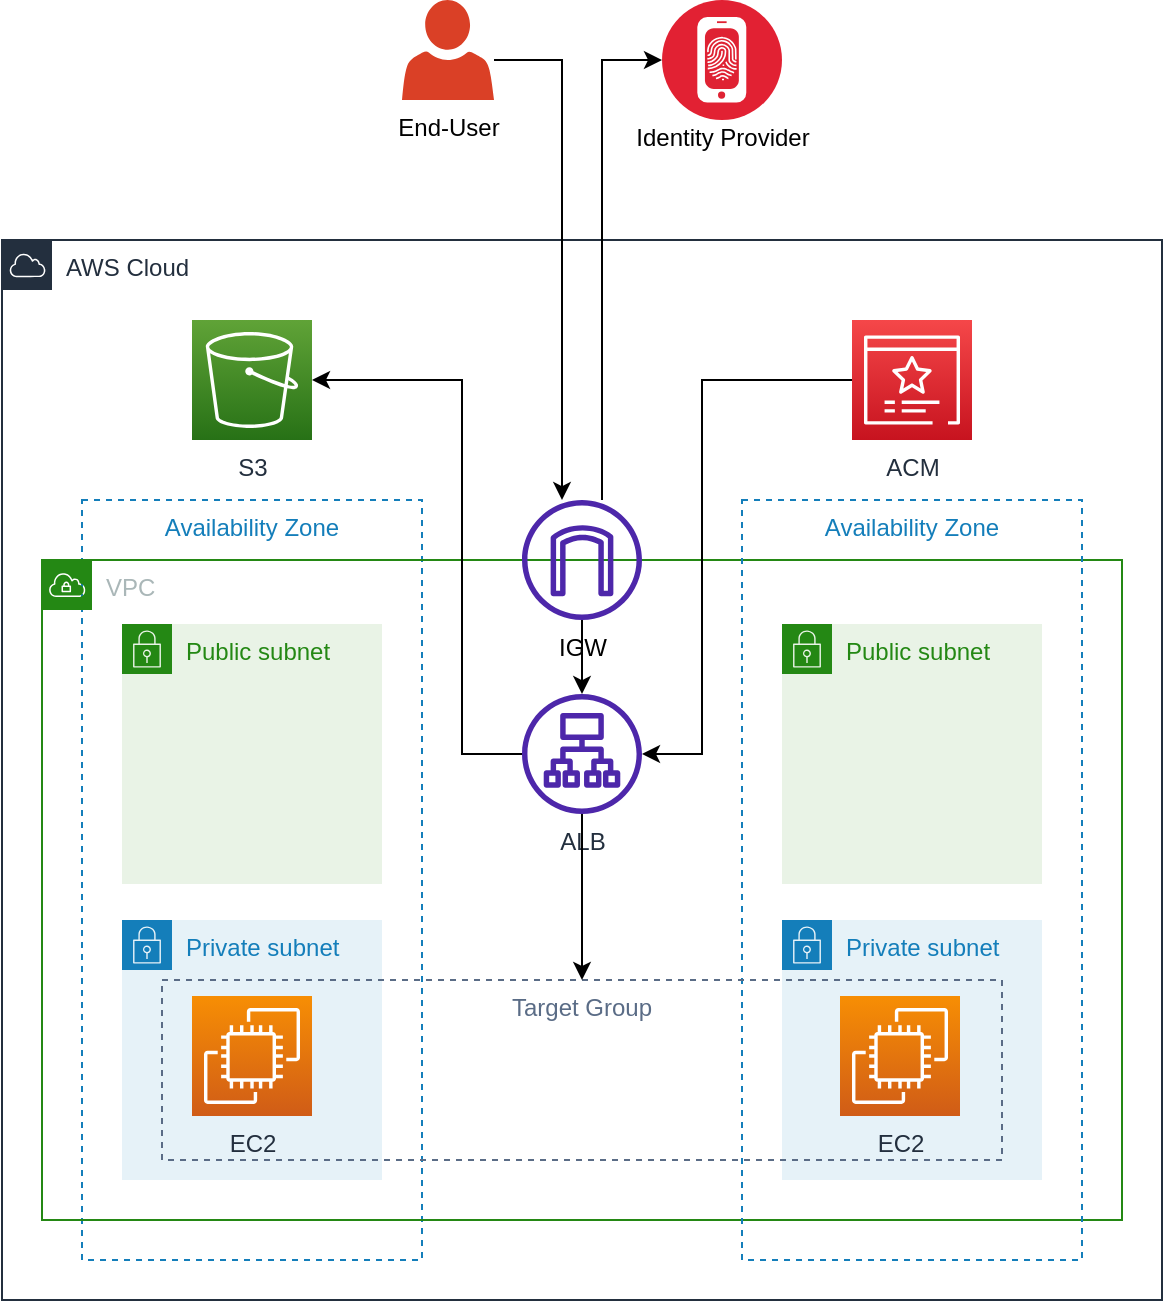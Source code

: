 <mxfile>
    <diagram id="2pyYL34U28f_UCvVQH4k" name="Seite-1">
        <mxGraphModel dx="-3338" dy="1244" grid="1" gridSize="10" guides="1" tooltips="1" connect="1" arrows="1" fold="1" page="1" pageScale="1" pageWidth="1169" pageHeight="827" math="0" shadow="0">
            <root>
                <mxCell id="0"/>
                <mxCell id="1" parent="0"/>
                <mxCell id="lRmxtw9xwGhiraFbsYv7-60" value="Private subnet" style="points=[[0,0],[0.25,0],[0.5,0],[0.75,0],[1,0],[1,0.25],[1,0.5],[1,0.75],[1,1],[0.75,1],[0.5,1],[0.25,1],[0,1],[0,0.75],[0,0.5],[0,0.25]];outlineConnect=0;gradientColor=none;html=1;whiteSpace=wrap;fontSize=12;fontStyle=0;container=1;pointerEvents=0;collapsible=0;recursiveResize=0;shape=mxgraph.aws4.group;grIcon=mxgraph.aws4.group_security_group;grStroke=0;strokeColor=#147EBA;fillColor=#E6F2F8;verticalAlign=top;align=left;spacingLeft=30;fontColor=#147EBA;dashed=0;" parent="1" vertex="1">
                    <mxGeometry x="3910" y="-280" width="130" height="130" as="geometry"/>
                </mxCell>
                <mxCell id="lRmxtw9xwGhiraFbsYv7-62" value="Availability Zone" style="fillColor=none;strokeColor=#147EBA;dashed=1;verticalAlign=top;fontStyle=0;fontColor=#147EBA;" parent="1" vertex="1">
                    <mxGeometry x="3890" y="-490" width="170" height="380" as="geometry"/>
                </mxCell>
                <mxCell id="lRmxtw9xwGhiraFbsYv7-64" value="EC2" style="sketch=0;points=[[0,0,0],[0.25,0,0],[0.5,0,0],[0.75,0,0],[1,0,0],[0,1,0],[0.25,1,0],[0.5,1,0],[0.75,1,0],[1,1,0],[0,0.25,0],[0,0.5,0],[0,0.75,0],[1,0.25,0],[1,0.5,0],[1,0.75,0]];outlineConnect=0;fontColor=#232F3E;gradientColor=#F78E04;gradientDirection=north;fillColor=#D05C17;strokeColor=#ffffff;dashed=0;verticalLabelPosition=bottom;verticalAlign=top;align=center;html=1;fontSize=12;fontStyle=0;aspect=fixed;shape=mxgraph.aws4.resourceIcon;resIcon=mxgraph.aws4.ec2;" parent="1" vertex="1">
                    <mxGeometry x="3945" y="-242" width="60" height="60" as="geometry"/>
                </mxCell>
                <mxCell id="lRmxtw9xwGhiraFbsYv7-72" value="VPC" style="points=[[0,0],[0.25,0],[0.5,0],[0.75,0],[1,0],[1,0.25],[1,0.5],[1,0.75],[1,1],[0.75,1],[0.5,1],[0.25,1],[0,1],[0,0.75],[0,0.5],[0,0.25]];outlineConnect=0;gradientColor=none;html=1;whiteSpace=wrap;fontSize=12;fontStyle=0;container=1;pointerEvents=0;collapsible=0;recursiveResize=0;shape=mxgraph.aws4.group;grIcon=mxgraph.aws4.group_vpc;strokeColor=#248814;fillColor=none;verticalAlign=top;align=left;spacingLeft=30;fontColor=#AAB7B8;dashed=0;" parent="1" vertex="1">
                    <mxGeometry x="3870" y="-460" width="540" height="330" as="geometry"/>
                </mxCell>
                <mxCell id="lRmxtw9xwGhiraFbsYv7-73" value="IGW" style="sketch=0;outlineConnect=0;gradientColor=none;fillColor=#4D27AA;strokeColor=none;dashed=0;verticalLabelPosition=bottom;verticalAlign=top;align=center;html=1;aspect=fixed;pointerEvents=1;shape=mxgraph.aws4.internet_gateway;shadow=0;" parent="lRmxtw9xwGhiraFbsYv7-72" vertex="1">
                    <mxGeometry x="240" y="-30" width="60" height="60" as="geometry"/>
                </mxCell>
                <mxCell id="lRmxtw9xwGhiraFbsYv7-75" value="AWS Cloud" style="points=[[0,0],[0.25,0],[0.5,0],[0.75,0],[1,0],[1,0.25],[1,0.5],[1,0.75],[1,1],[0.75,1],[0.5,1],[0.25,1],[0,1],[0,0.75],[0,0.5],[0,0.25]];outlineConnect=0;gradientColor=none;html=1;whiteSpace=wrap;fontSize=12;fontStyle=0;container=1;pointerEvents=0;collapsible=0;recursiveResize=0;shape=mxgraph.aws4.group;grIcon=mxgraph.aws4.group_aws_cloud;strokeColor=#232F3E;fillColor=none;verticalAlign=top;align=left;spacingLeft=30;fontColor=#232F3E;dashed=0;shadow=0;sketch=0;" parent="1" vertex="1">
                    <mxGeometry x="3850" y="-620" width="580" height="530" as="geometry"/>
                </mxCell>
                <mxCell id="lRmxtw9xwGhiraFbsYv7-63" value="Availability Zone" style="fillColor=none;strokeColor=#147EBA;dashed=1;verticalAlign=top;fontStyle=0;fontColor=#147EBA;" parent="lRmxtw9xwGhiraFbsYv7-75" vertex="1">
                    <mxGeometry x="370" y="130" width="170" height="380" as="geometry"/>
                </mxCell>
                <mxCell id="lRmxtw9xwGhiraFbsYv7-65" value="ALB" style="sketch=0;outlineConnect=0;fontColor=#232F3E;gradientColor=none;fillColor=#4D27AA;strokeColor=none;dashed=0;verticalLabelPosition=bottom;verticalAlign=top;align=center;html=1;fontSize=12;fontStyle=0;aspect=fixed;pointerEvents=1;shape=mxgraph.aws4.application_load_balancer;" parent="lRmxtw9xwGhiraFbsYv7-75" vertex="1">
                    <mxGeometry x="260" y="227" width="60" height="60" as="geometry"/>
                </mxCell>
                <mxCell id="Nim2ooXp-eyVJxYVRgSN-13" style="edgeStyle=orthogonalEdgeStyle;rounded=0;orthogonalLoop=1;jettySize=auto;html=1;" parent="lRmxtw9xwGhiraFbsYv7-75" source="Nim2ooXp-eyVJxYVRgSN-1" target="lRmxtw9xwGhiraFbsYv7-65" edge="1">
                    <mxGeometry relative="1" as="geometry">
                        <Array as="points">
                            <mxPoint x="350" y="70"/>
                            <mxPoint x="350" y="257"/>
                        </Array>
                    </mxGeometry>
                </mxCell>
                <mxCell id="Nim2ooXp-eyVJxYVRgSN-1" value="ACM" style="sketch=0;points=[[0,0,0],[0.25,0,0],[0.5,0,0],[0.75,0,0],[1,0,0],[0,1,0],[0.25,1,0],[0.5,1,0],[0.75,1,0],[1,1,0],[0,0.25,0],[0,0.5,0],[0,0.75,0],[1,0.25,0],[1,0.5,0],[1,0.75,0]];outlineConnect=0;fontColor=#232F3E;gradientColor=#F54749;gradientDirection=north;fillColor=#C7131F;strokeColor=#ffffff;dashed=0;verticalLabelPosition=bottom;verticalAlign=top;align=center;html=1;fontSize=12;fontStyle=0;aspect=fixed;shape=mxgraph.aws4.resourceIcon;resIcon=mxgraph.aws4.certificate_manager_3;labelPosition=center;" parent="lRmxtw9xwGhiraFbsYv7-75" vertex="1">
                    <mxGeometry x="425" y="40" width="60" height="60" as="geometry"/>
                </mxCell>
                <mxCell id="Nim2ooXp-eyVJxYVRgSN-10" value="S3" style="sketch=0;points=[[0,0,0],[0.25,0,0],[0.5,0,0],[0.75,0,0],[1,0,0],[0,1,0],[0.25,1,0],[0.5,1,0],[0.75,1,0],[1,1,0],[0,0.25,0],[0,0.5,0],[0,0.75,0],[1,0.25,0],[1,0.5,0],[1,0.75,0]];outlineConnect=0;fontColor=#232F3E;gradientColor=#60A337;gradientDirection=north;fillColor=#277116;strokeColor=#ffffff;dashed=0;verticalLabelPosition=bottom;verticalAlign=top;align=center;html=1;fontSize=12;fontStyle=0;aspect=fixed;shape=mxgraph.aws4.resourceIcon;resIcon=mxgraph.aws4.s3;labelPosition=center;" parent="lRmxtw9xwGhiraFbsYv7-75" vertex="1">
                    <mxGeometry x="95" y="40" width="60" height="60" as="geometry"/>
                </mxCell>
                <mxCell id="Nim2ooXp-eyVJxYVRgSN-12" style="edgeStyle=orthogonalEdgeStyle;rounded=0;orthogonalLoop=1;jettySize=auto;html=1;entryX=1;entryY=0.5;entryDx=0;entryDy=0;entryPerimeter=0;" parent="lRmxtw9xwGhiraFbsYv7-75" source="lRmxtw9xwGhiraFbsYv7-65" target="Nim2ooXp-eyVJxYVRgSN-10" edge="1">
                    <mxGeometry relative="1" as="geometry">
                        <Array as="points">
                            <mxPoint x="230" y="257"/>
                            <mxPoint x="230" y="70"/>
                        </Array>
                    </mxGeometry>
                </mxCell>
                <mxCell id="lRmxtw9xwGhiraFbsYv7-59" value="Public subnet" style="points=[[0,0],[0.25,0],[0.5,0],[0.75,0],[1,0],[1,0.25],[1,0.5],[1,0.75],[1,1],[0.75,1],[0.5,1],[0.25,1],[0,1],[0,0.75],[0,0.5],[0,0.25]];outlineConnect=0;gradientColor=none;html=1;whiteSpace=wrap;fontSize=12;fontStyle=0;container=1;pointerEvents=0;collapsible=0;recursiveResize=0;shape=mxgraph.aws4.group;grIcon=mxgraph.aws4.group_security_group;grStroke=0;strokeColor=#248814;fillColor=#E9F3E6;verticalAlign=top;align=left;spacingLeft=30;fontColor=#248814;dashed=0;" parent="lRmxtw9xwGhiraFbsYv7-75" vertex="1">
                    <mxGeometry x="390" y="192" width="130" height="130" as="geometry"/>
                </mxCell>
                <mxCell id="lRmxtw9xwGhiraFbsYv7-61" value="Private subnet" style="points=[[0,0],[0.25,0],[0.5,0],[0.75,0],[1,0],[1,0.25],[1,0.5],[1,0.75],[1,1],[0.75,1],[0.5,1],[0.25,1],[0,1],[0,0.75],[0,0.5],[0,0.25]];outlineConnect=0;gradientColor=none;html=1;whiteSpace=wrap;fontSize=12;fontStyle=0;container=1;pointerEvents=0;collapsible=0;recursiveResize=0;shape=mxgraph.aws4.group;grIcon=mxgraph.aws4.group_security_group;grStroke=0;strokeColor=#147EBA;fillColor=#E6F2F8;verticalAlign=top;align=left;spacingLeft=30;fontColor=#147EBA;dashed=0;" parent="lRmxtw9xwGhiraFbsYv7-75" vertex="1">
                    <mxGeometry x="390" y="340" width="130" height="130" as="geometry"/>
                </mxCell>
                <mxCell id="lRmxtw9xwGhiraFbsYv7-58" value="Public subnet" style="points=[[0,0],[0.25,0],[0.5,0],[0.75,0],[1,0],[1,0.25],[1,0.5],[1,0.75],[1,1],[0.75,1],[0.5,1],[0.25,1],[0,1],[0,0.75],[0,0.5],[0,0.25]];outlineConnect=0;gradientColor=none;html=1;whiteSpace=wrap;fontSize=12;fontStyle=0;container=1;pointerEvents=0;collapsible=0;recursiveResize=0;shape=mxgraph.aws4.group;grIcon=mxgraph.aws4.group_security_group;grStroke=0;strokeColor=#248814;fillColor=#E9F3E6;verticalAlign=top;align=left;spacingLeft=30;fontColor=#248814;dashed=0;" parent="lRmxtw9xwGhiraFbsYv7-75" vertex="1">
                    <mxGeometry x="60" y="192" width="130" height="130" as="geometry"/>
                </mxCell>
                <mxCell id="lRmxtw9xwGhiraFbsYv7-66" value="Target Group" style="fillColor=none;strokeColor=#5A6C86;dashed=1;verticalAlign=top;fontStyle=0;fontColor=#5A6C86;" parent="1" vertex="1">
                    <mxGeometry x="3930" y="-250" width="420" height="90" as="geometry"/>
                </mxCell>
                <mxCell id="lRmxtw9xwGhiraFbsYv7-68" style="edgeStyle=orthogonalEdgeStyle;rounded=0;orthogonalLoop=1;jettySize=auto;html=1;entryX=0.5;entryY=0;entryDx=0;entryDy=0;" parent="1" source="lRmxtw9xwGhiraFbsYv7-65" target="lRmxtw9xwGhiraFbsYv7-66" edge="1">
                    <mxGeometry relative="1" as="geometry">
                        <Array as="points"/>
                    </mxGeometry>
                </mxCell>
                <mxCell id="lRmxtw9xwGhiraFbsYv7-78" value="" style="edgeStyle=orthogonalEdgeStyle;rounded=0;orthogonalLoop=1;jettySize=auto;html=1;" parent="1" source="Nim2ooXp-eyVJxYVRgSN-7" target="lRmxtw9xwGhiraFbsYv7-73" edge="1">
                    <mxGeometry relative="1" as="geometry">
                        <Array as="points">
                            <mxPoint x="4130" y="-710"/>
                        </Array>
                        <mxPoint x="3931.7" y="-713.712" as="sourcePoint"/>
                    </mxGeometry>
                </mxCell>
                <mxCell id="lRmxtw9xwGhiraFbsYv7-83" style="edgeStyle=orthogonalEdgeStyle;rounded=0;orthogonalLoop=1;jettySize=auto;html=1;entryX=0;entryY=0.5;entryDx=0;entryDy=0;" parent="1" source="lRmxtw9xwGhiraFbsYv7-73" target="Nim2ooXp-eyVJxYVRgSN-6" edge="1">
                    <mxGeometry relative="1" as="geometry">
                        <Array as="points">
                            <mxPoint x="4150" y="-710"/>
                        </Array>
                        <mxPoint x="4013" y="-670.86" as="targetPoint"/>
                    </mxGeometry>
                </mxCell>
                <mxCell id="lRmxtw9xwGhiraFbsYv7-74" value="" style="edgeStyle=orthogonalEdgeStyle;rounded=0;orthogonalLoop=1;jettySize=auto;html=1;" parent="1" source="lRmxtw9xwGhiraFbsYv7-73" target="lRmxtw9xwGhiraFbsYv7-65" edge="1">
                    <mxGeometry relative="1" as="geometry"/>
                </mxCell>
                <mxCell id="lRmxtw9xwGhiraFbsYv7-67" value="EC2" style="sketch=0;points=[[0,0,0],[0.25,0,0],[0.5,0,0],[0.75,0,0],[1,0,0],[0,1,0],[0.25,1,0],[0.5,1,0],[0.75,1,0],[1,1,0],[0,0.25,0],[0,0.5,0],[0,0.75,0],[1,0.25,0],[1,0.5,0],[1,0.75,0]];outlineConnect=0;fontColor=#232F3E;gradientColor=#F78E04;gradientDirection=north;fillColor=#D05C17;strokeColor=#ffffff;dashed=0;verticalLabelPosition=bottom;verticalAlign=top;align=center;html=1;fontSize=12;fontStyle=0;aspect=fixed;shape=mxgraph.aws4.resourceIcon;resIcon=mxgraph.aws4.ec2;" parent="1" vertex="1">
                    <mxGeometry x="4269" y="-242" width="60" height="60" as="geometry"/>
                </mxCell>
                <mxCell id="Nim2ooXp-eyVJxYVRgSN-6" value="&lt;font color=&quot;#000000&quot;&gt;Identity Provider&lt;/font&gt;" style="image;aspect=fixed;perimeter=ellipsePerimeter;html=1;align=center;shadow=0;dashed=0;fontColor=#4277BB;labelBackgroundColor=default;fontSize=12;spacingTop=3;image=img/lib/ibm/security/identity_provider.svg;spacing=-6;" parent="1" vertex="1">
                    <mxGeometry x="4180" y="-740" width="60" height="60" as="geometry"/>
                </mxCell>
                <mxCell id="Nim2ooXp-eyVJxYVRgSN-7" value="End-User" style="sketch=0;pointerEvents=1;shadow=0;dashed=0;html=1;strokeColor=none;labelPosition=center;verticalLabelPosition=bottom;verticalAlign=top;outlineConnect=0;align=center;shape=mxgraph.office.users.user;fillColor=#DA4026;spacing=2;" parent="1" vertex="1">
                    <mxGeometry x="4050" y="-740" width="46" height="50" as="geometry"/>
                </mxCell>
            </root>
        </mxGraphModel>
    </diagram>
</mxfile>